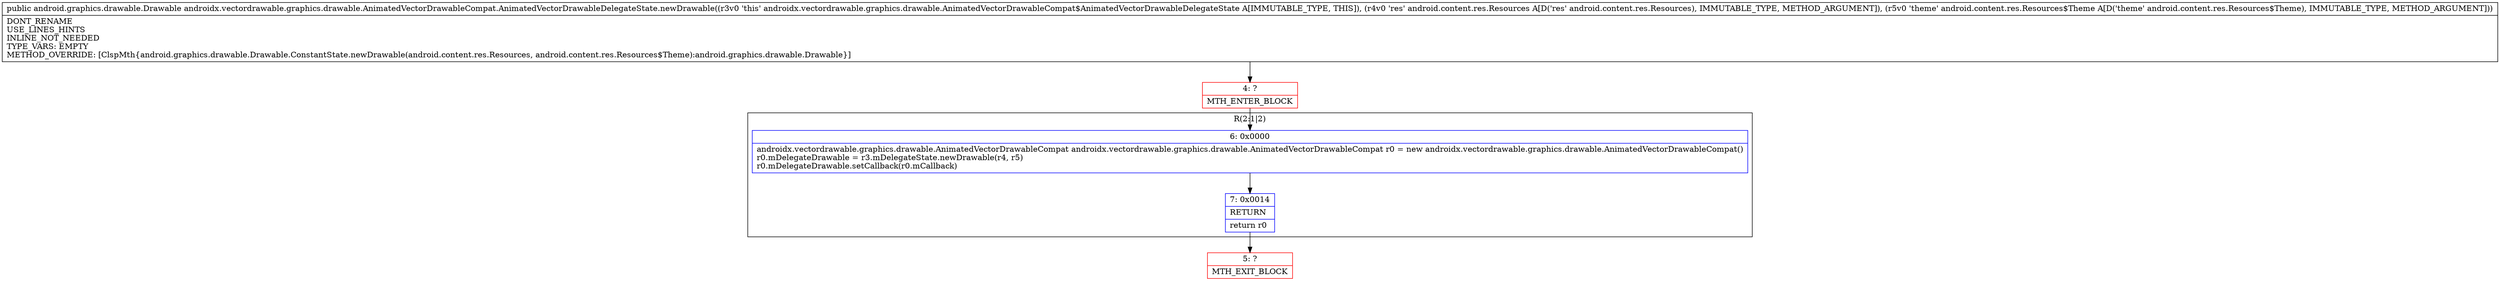 digraph "CFG forandroidx.vectordrawable.graphics.drawable.AnimatedVectorDrawableCompat.AnimatedVectorDrawableDelegateState.newDrawable(Landroid\/content\/res\/Resources;Landroid\/content\/res\/Resources$Theme;)Landroid\/graphics\/drawable\/Drawable;" {
subgraph cluster_Region_1342884965 {
label = "R(2:1|2)";
node [shape=record,color=blue];
Node_6 [shape=record,label="{6\:\ 0x0000|androidx.vectordrawable.graphics.drawable.AnimatedVectorDrawableCompat androidx.vectordrawable.graphics.drawable.AnimatedVectorDrawableCompat r0 = new androidx.vectordrawable.graphics.drawable.AnimatedVectorDrawableCompat()\lr0.mDelegateDrawable = r3.mDelegateState.newDrawable(r4, r5)\lr0.mDelegateDrawable.setCallback(r0.mCallback)\l}"];
Node_7 [shape=record,label="{7\:\ 0x0014|RETURN\l|return r0\l}"];
}
Node_4 [shape=record,color=red,label="{4\:\ ?|MTH_ENTER_BLOCK\l}"];
Node_5 [shape=record,color=red,label="{5\:\ ?|MTH_EXIT_BLOCK\l}"];
MethodNode[shape=record,label="{public android.graphics.drawable.Drawable androidx.vectordrawable.graphics.drawable.AnimatedVectorDrawableCompat.AnimatedVectorDrawableDelegateState.newDrawable((r3v0 'this' androidx.vectordrawable.graphics.drawable.AnimatedVectorDrawableCompat$AnimatedVectorDrawableDelegateState A[IMMUTABLE_TYPE, THIS]), (r4v0 'res' android.content.res.Resources A[D('res' android.content.res.Resources), IMMUTABLE_TYPE, METHOD_ARGUMENT]), (r5v0 'theme' android.content.res.Resources$Theme A[D('theme' android.content.res.Resources$Theme), IMMUTABLE_TYPE, METHOD_ARGUMENT]))  | DONT_RENAME\lUSE_LINES_HINTS\lINLINE_NOT_NEEDED\lTYPE_VARS: EMPTY\lMETHOD_OVERRIDE: [ClspMth\{android.graphics.drawable.Drawable.ConstantState.newDrawable(android.content.res.Resources, android.content.res.Resources$Theme):android.graphics.drawable.Drawable\}]\l}"];
MethodNode -> Node_4;Node_6 -> Node_7;
Node_7 -> Node_5;
Node_4 -> Node_6;
}

